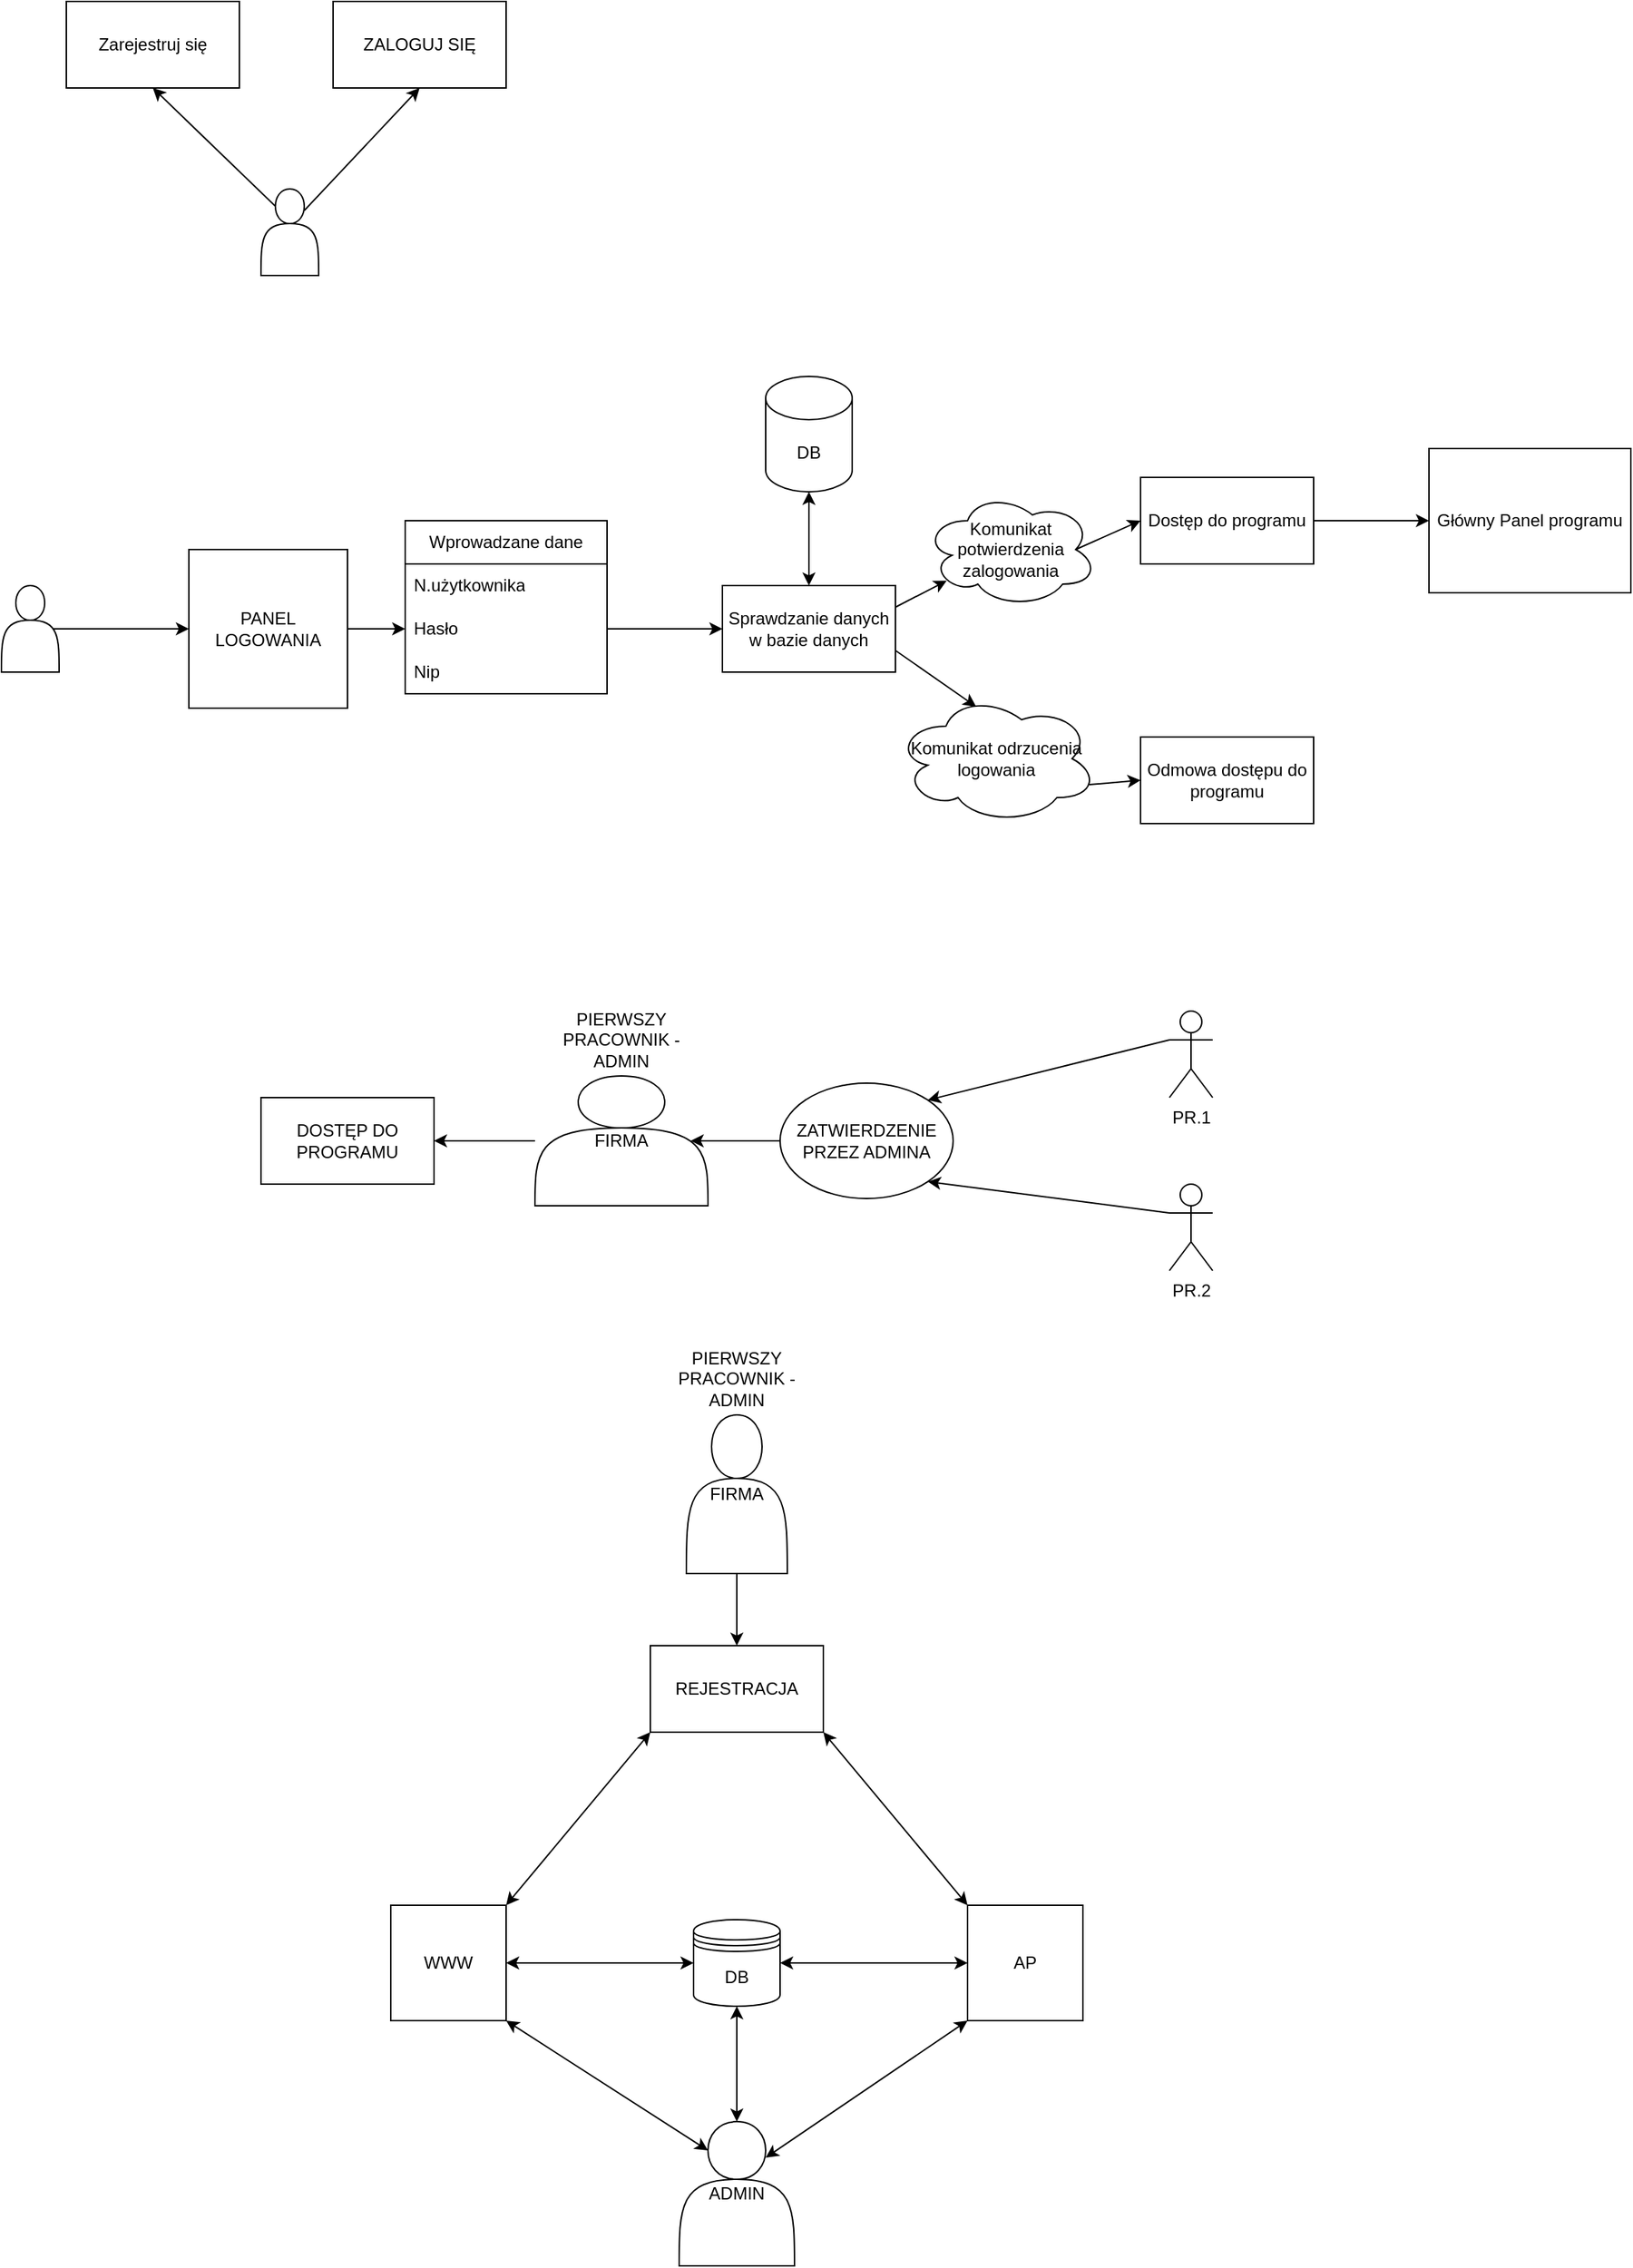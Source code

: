 <mxfile>
    <diagram id="GMtmyVPvUHRTvgVEqJEl" name="Page-1">
        <mxGraphModel dx="2173" dy="2973" grid="1" gridSize="10" guides="1" tooltips="1" connect="1" arrows="1" fold="1" page="1" pageScale="1" pageWidth="827" pageHeight="1169" math="0" shadow="0">
            <root>
                <mxCell id="0"/>
                <mxCell id="1" parent="0"/>
                <mxCell id="43" value="DB" style="shape=datastore;whiteSpace=wrap;html=1;" parent="1" vertex="1">
                    <mxGeometry x="370" y="130" width="60" height="60" as="geometry"/>
                </mxCell>
                <mxCell id="44" value="AP" style="whiteSpace=wrap;html=1;aspect=fixed;" parent="1" vertex="1">
                    <mxGeometry x="560" y="120" width="80" height="80" as="geometry"/>
                </mxCell>
                <mxCell id="45" value="WWW" style="whiteSpace=wrap;html=1;aspect=fixed;" parent="1" vertex="1">
                    <mxGeometry x="160" y="120" width="80" height="80" as="geometry"/>
                </mxCell>
                <mxCell id="46" value="" style="endArrow=classic;startArrow=classic;html=1;exitX=1;exitY=0.5;exitDx=0;exitDy=0;entryX=0;entryY=0.5;entryDx=0;entryDy=0;" parent="1" source="45" target="43" edge="1">
                    <mxGeometry width="50" height="50" relative="1" as="geometry">
                        <mxPoint x="420" y="190" as="sourcePoint"/>
                        <mxPoint x="470" y="140" as="targetPoint"/>
                    </mxGeometry>
                </mxCell>
                <mxCell id="47" value="" style="endArrow=classic;startArrow=classic;html=1;exitX=0;exitY=0.5;exitDx=0;exitDy=0;entryX=1;entryY=0.5;entryDx=0;entryDy=0;" parent="1" source="44" target="43" edge="1">
                    <mxGeometry width="50" height="50" relative="1" as="geometry">
                        <mxPoint x="420" y="190" as="sourcePoint"/>
                        <mxPoint x="470" y="140" as="targetPoint"/>
                    </mxGeometry>
                </mxCell>
                <mxCell id="48" value="ADMIN" style="shape=actor;whiteSpace=wrap;html=1;" parent="1" vertex="1">
                    <mxGeometry x="360" y="270" width="80" height="100" as="geometry"/>
                </mxCell>
                <mxCell id="49" value="" style="endArrow=classic;startArrow=classic;html=1;exitX=1;exitY=1;exitDx=0;exitDy=0;entryX=0.25;entryY=0.2;entryDx=0;entryDy=0;entryPerimeter=0;" parent="1" source="45" target="48" edge="1">
                    <mxGeometry width="50" height="50" relative="1" as="geometry">
                        <mxPoint x="420" y="190" as="sourcePoint"/>
                        <mxPoint x="470" y="140" as="targetPoint"/>
                    </mxGeometry>
                </mxCell>
                <mxCell id="50" value="" style="endArrow=classic;startArrow=classic;html=1;exitX=0.5;exitY=1;exitDx=0;exitDy=0;entryX=0.5;entryY=0;entryDx=0;entryDy=0;" parent="1" source="43" target="48" edge="1">
                    <mxGeometry width="50" height="50" relative="1" as="geometry">
                        <mxPoint x="420" y="190" as="sourcePoint"/>
                        <mxPoint x="470" y="140" as="targetPoint"/>
                    </mxGeometry>
                </mxCell>
                <mxCell id="51" value="" style="endArrow=classic;startArrow=classic;html=1;exitX=0.75;exitY=0.25;exitDx=0;exitDy=0;exitPerimeter=0;entryX=0;entryY=1;entryDx=0;entryDy=0;" parent="1" source="48" target="44" edge="1">
                    <mxGeometry width="50" height="50" relative="1" as="geometry">
                        <mxPoint x="420" y="190" as="sourcePoint"/>
                        <mxPoint x="470" y="140" as="targetPoint"/>
                    </mxGeometry>
                </mxCell>
                <mxCell id="52" value="FIRMA" style="shape=actor;whiteSpace=wrap;html=1;" parent="1" vertex="1">
                    <mxGeometry x="365" y="-220" width="70" height="110" as="geometry"/>
                </mxCell>
                <mxCell id="55" value="REJESTRACJA" style="rounded=0;whiteSpace=wrap;html=1;" parent="1" vertex="1">
                    <mxGeometry x="340" y="-60" width="120" height="60" as="geometry"/>
                </mxCell>
                <mxCell id="56" value="" style="endArrow=classic;html=1;exitX=0.5;exitY=1;exitDx=0;exitDy=0;entryX=0.5;entryY=0;entryDx=0;entryDy=0;" parent="1" source="52" target="55" edge="1">
                    <mxGeometry width="50" height="50" relative="1" as="geometry">
                        <mxPoint x="420" y="90" as="sourcePoint"/>
                        <mxPoint x="470" y="40" as="targetPoint"/>
                    </mxGeometry>
                </mxCell>
                <mxCell id="57" value="" style="endArrow=classic;startArrow=classic;html=1;exitX=1;exitY=1;exitDx=0;exitDy=0;entryX=0;entryY=0;entryDx=0;entryDy=0;" parent="1" source="55" target="44" edge="1">
                    <mxGeometry width="50" height="50" relative="1" as="geometry">
                        <mxPoint x="420" y="90" as="sourcePoint"/>
                        <mxPoint x="470" y="40" as="targetPoint"/>
                    </mxGeometry>
                </mxCell>
                <mxCell id="58" value="" style="endArrow=classic;startArrow=classic;html=1;exitX=0;exitY=1;exitDx=0;exitDy=0;entryX=1;entryY=0;entryDx=0;entryDy=0;" parent="1" source="55" target="45" edge="1">
                    <mxGeometry width="50" height="50" relative="1" as="geometry">
                        <mxPoint x="420" y="90" as="sourcePoint"/>
                        <mxPoint x="470" y="40" as="targetPoint"/>
                    </mxGeometry>
                </mxCell>
                <mxCell id="59" value="PIERWSZY PRACOWNIK - ADMIN" style="text;html=1;strokeColor=none;fillColor=none;align=center;verticalAlign=middle;whiteSpace=wrap;rounded=0;" parent="1" vertex="1">
                    <mxGeometry x="355" y="-270" width="90" height="50" as="geometry"/>
                </mxCell>
                <mxCell id="68" style="edgeStyle=none;html=1;entryX=1;entryY=0.5;entryDx=0;entryDy=0;" parent="1" source="60" target="65" edge="1">
                    <mxGeometry relative="1" as="geometry"/>
                </mxCell>
                <mxCell id="60" value="FIRMA" style="shape=actor;whiteSpace=wrap;html=1;" parent="1" vertex="1">
                    <mxGeometry x="260" y="-455" width="120" height="90" as="geometry"/>
                </mxCell>
                <mxCell id="61" value="PIERWSZY PRACOWNIK - ADMIN" style="text;html=1;strokeColor=none;fillColor=none;align=center;verticalAlign=middle;whiteSpace=wrap;rounded=0;" parent="1" vertex="1">
                    <mxGeometry x="275" y="-505" width="90" height="50" as="geometry"/>
                </mxCell>
                <mxCell id="69" style="edgeStyle=none;html=1;exitX=0;exitY=0.333;exitDx=0;exitDy=0;exitPerimeter=0;entryX=1;entryY=1;entryDx=0;entryDy=0;" parent="1" source="62" target="66" edge="1">
                    <mxGeometry relative="1" as="geometry"/>
                </mxCell>
                <mxCell id="62" value="PR.2" style="shape=umlActor;verticalLabelPosition=bottom;verticalAlign=top;html=1;outlineConnect=0;" parent="1" vertex="1">
                    <mxGeometry x="700" y="-380" width="30" height="60" as="geometry"/>
                </mxCell>
                <mxCell id="70" style="edgeStyle=none;html=1;exitX=0;exitY=0.333;exitDx=0;exitDy=0;exitPerimeter=0;entryX=1;entryY=0;entryDx=0;entryDy=0;" parent="1" source="63" target="66" edge="1">
                    <mxGeometry relative="1" as="geometry"/>
                </mxCell>
                <mxCell id="63" value="PR.1" style="shape=umlActor;verticalLabelPosition=bottom;verticalAlign=top;html=1;outlineConnect=0;" parent="1" vertex="1">
                    <mxGeometry x="700" y="-500" width="30" height="60" as="geometry"/>
                </mxCell>
                <mxCell id="65" value="DOSTĘP DO PROGRAMU" style="rounded=0;whiteSpace=wrap;html=1;" parent="1" vertex="1">
                    <mxGeometry x="70" y="-440" width="120" height="60" as="geometry"/>
                </mxCell>
                <mxCell id="71" style="edgeStyle=none;html=1;exitX=0;exitY=0.5;exitDx=0;exitDy=0;entryX=0.9;entryY=0.5;entryDx=0;entryDy=0;entryPerimeter=0;" parent="1" source="66" target="60" edge="1">
                    <mxGeometry relative="1" as="geometry"/>
                </mxCell>
                <mxCell id="66" value="ZATWIERDZENIE PRZEZ ADMINA" style="ellipse;whiteSpace=wrap;html=1;" parent="1" vertex="1">
                    <mxGeometry x="430" y="-450" width="120" height="80" as="geometry"/>
                </mxCell>
                <mxCell id="72" value="PANEL LOGOWANIA" style="whiteSpace=wrap;html=1;aspect=fixed;" vertex="1" parent="1">
                    <mxGeometry x="20" y="-820" width="110" height="110" as="geometry"/>
                </mxCell>
                <mxCell id="73" value="Wprowadzane dane" style="swimlane;fontStyle=0;childLayout=stackLayout;horizontal=1;startSize=30;horizontalStack=0;resizeParent=1;resizeParentMax=0;resizeLast=0;collapsible=1;marginBottom=0;whiteSpace=wrap;html=1;" vertex="1" parent="1">
                    <mxGeometry x="170" y="-840" width="140" height="120" as="geometry"/>
                </mxCell>
                <mxCell id="74" value="N.użytkownika" style="text;strokeColor=none;fillColor=none;align=left;verticalAlign=middle;spacingLeft=4;spacingRight=4;overflow=hidden;points=[[0,0.5],[1,0.5]];portConstraint=eastwest;rotatable=0;whiteSpace=wrap;html=1;" vertex="1" parent="73">
                    <mxGeometry y="30" width="140" height="30" as="geometry"/>
                </mxCell>
                <mxCell id="75" value="Hasło" style="text;strokeColor=none;fillColor=none;align=left;verticalAlign=middle;spacingLeft=4;spacingRight=4;overflow=hidden;points=[[0,0.5],[1,0.5]];portConstraint=eastwest;rotatable=0;whiteSpace=wrap;html=1;" vertex="1" parent="73">
                    <mxGeometry y="60" width="140" height="30" as="geometry"/>
                </mxCell>
                <mxCell id="76" value="Nip" style="text;strokeColor=none;fillColor=none;align=left;verticalAlign=middle;spacingLeft=4;spacingRight=4;overflow=hidden;points=[[0,0.5],[1,0.5]];portConstraint=eastwest;rotatable=0;whiteSpace=wrap;html=1;" vertex="1" parent="73">
                    <mxGeometry y="90" width="140" height="30" as="geometry"/>
                </mxCell>
                <mxCell id="77" value="" style="endArrow=classic;html=1;exitX=1;exitY=0.5;exitDx=0;exitDy=0;entryX=0;entryY=0.5;entryDx=0;entryDy=0;" edge="1" parent="1" source="72" target="75">
                    <mxGeometry width="50" height="50" relative="1" as="geometry">
                        <mxPoint x="390" y="-810" as="sourcePoint"/>
                        <mxPoint x="440" y="-860" as="targetPoint"/>
                    </mxGeometry>
                </mxCell>
                <mxCell id="78" value="DB" style="shape=cylinder3;whiteSpace=wrap;html=1;boundedLbl=1;backgroundOutline=1;size=15;" vertex="1" parent="1">
                    <mxGeometry x="420" y="-940" width="60" height="80" as="geometry"/>
                </mxCell>
                <mxCell id="79" value="Sprawdzanie danych w bazie danych" style="rounded=0;whiteSpace=wrap;html=1;" vertex="1" parent="1">
                    <mxGeometry x="390" y="-795" width="120" height="60" as="geometry"/>
                </mxCell>
                <mxCell id="80" value="" style="endArrow=classic;startArrow=classic;html=1;exitX=0.5;exitY=0;exitDx=0;exitDy=0;entryX=0.5;entryY=1;entryDx=0;entryDy=0;entryPerimeter=0;" edge="1" parent="1" source="79" target="78">
                    <mxGeometry width="50" height="50" relative="1" as="geometry">
                        <mxPoint x="390" y="-820" as="sourcePoint"/>
                        <mxPoint x="440" y="-870" as="targetPoint"/>
                    </mxGeometry>
                </mxCell>
                <mxCell id="81" value="" style="endArrow=classic;html=1;exitX=1;exitY=0.5;exitDx=0;exitDy=0;entryX=0;entryY=0.5;entryDx=0;entryDy=0;" edge="1" parent="1" source="75" target="79">
                    <mxGeometry width="50" height="50" relative="1" as="geometry">
                        <mxPoint x="390" y="-820" as="sourcePoint"/>
                        <mxPoint x="440" y="-870" as="targetPoint"/>
                    </mxGeometry>
                </mxCell>
                <mxCell id="82" value="Dostęp do programu" style="rounded=0;whiteSpace=wrap;html=1;" vertex="1" parent="1">
                    <mxGeometry x="680" y="-870" width="120" height="60" as="geometry"/>
                </mxCell>
                <mxCell id="83" value="Odmowa dostępu do programu" style="rounded=0;whiteSpace=wrap;html=1;" vertex="1" parent="1">
                    <mxGeometry x="680" y="-690" width="120" height="60" as="geometry"/>
                </mxCell>
                <mxCell id="84" value="Główny Panel programu" style="rounded=0;whiteSpace=wrap;html=1;" vertex="1" parent="1">
                    <mxGeometry x="880" y="-890" width="140" height="100" as="geometry"/>
                </mxCell>
                <mxCell id="85" value="" style="endArrow=classic;html=1;exitX=0.875;exitY=0.5;exitDx=0;exitDy=0;entryX=0;entryY=0.5;entryDx=0;entryDy=0;startArrow=none;exitPerimeter=0;" edge="1" parent="1" source="89" target="82">
                    <mxGeometry width="50" height="50" relative="1" as="geometry">
                        <mxPoint x="390" y="-820" as="sourcePoint"/>
                        <mxPoint x="440" y="-870" as="targetPoint"/>
                    </mxGeometry>
                </mxCell>
                <mxCell id="86" value="" style="endArrow=classic;html=1;exitX=1;exitY=0.5;exitDx=0;exitDy=0;entryX=0;entryY=0.5;entryDx=0;entryDy=0;" edge="1" parent="1" source="82" target="84">
                    <mxGeometry width="50" height="50" relative="1" as="geometry">
                        <mxPoint x="390" y="-820" as="sourcePoint"/>
                        <mxPoint x="440" y="-870" as="targetPoint"/>
                    </mxGeometry>
                </mxCell>
                <mxCell id="87" value="" style="shape=actor;whiteSpace=wrap;html=1;" vertex="1" parent="1">
                    <mxGeometry x="-110" y="-795" width="40" height="60" as="geometry"/>
                </mxCell>
                <mxCell id="88" value="" style="endArrow=classic;html=1;exitX=0.9;exitY=0.5;exitDx=0;exitDy=0;exitPerimeter=0;entryX=0;entryY=0.5;entryDx=0;entryDy=0;" edge="1" parent="1" source="87" target="72">
                    <mxGeometry width="50" height="50" relative="1" as="geometry">
                        <mxPoint x="390" y="-720" as="sourcePoint"/>
                        <mxPoint x="440" y="-770" as="targetPoint"/>
                    </mxGeometry>
                </mxCell>
                <mxCell id="89" value="Komunikat potwierdzenia zalogowania" style="ellipse;shape=cloud;whiteSpace=wrap;html=1;" vertex="1" parent="1">
                    <mxGeometry x="530" y="-860" width="120" height="80" as="geometry"/>
                </mxCell>
                <mxCell id="91" value="" style="endArrow=classic;html=1;exitX=1;exitY=0.25;exitDx=0;exitDy=0;entryX=0.13;entryY=0.77;entryDx=0;entryDy=0;entryPerimeter=0;" edge="1" parent="1" source="79" target="89">
                    <mxGeometry width="50" height="50" relative="1" as="geometry">
                        <mxPoint x="390" y="-730" as="sourcePoint"/>
                        <mxPoint x="440" y="-780" as="targetPoint"/>
                    </mxGeometry>
                </mxCell>
                <mxCell id="92" value="Komunikat odrzucenia logowania" style="ellipse;shape=cloud;whiteSpace=wrap;html=1;" vertex="1" parent="1">
                    <mxGeometry x="510" y="-720" width="140" height="90" as="geometry"/>
                </mxCell>
                <mxCell id="93" value="" style="endArrow=classic;html=1;exitX=1;exitY=0.75;exitDx=0;exitDy=0;entryX=0.4;entryY=0.1;entryDx=0;entryDy=0;entryPerimeter=0;" edge="1" parent="1" source="79" target="92">
                    <mxGeometry width="50" height="50" relative="1" as="geometry">
                        <mxPoint x="550" y="-750" as="sourcePoint"/>
                        <mxPoint x="600" y="-800" as="targetPoint"/>
                    </mxGeometry>
                </mxCell>
                <mxCell id="94" value="" style="endArrow=classic;html=1;exitX=0.96;exitY=0.7;exitDx=0;exitDy=0;exitPerimeter=0;entryX=0;entryY=0.5;entryDx=0;entryDy=0;" edge="1" parent="1" source="92" target="83">
                    <mxGeometry width="50" height="50" relative="1" as="geometry">
                        <mxPoint x="550" y="-750" as="sourcePoint"/>
                        <mxPoint x="600" y="-800" as="targetPoint"/>
                    </mxGeometry>
                </mxCell>
                <mxCell id="97" value="" style="shape=actor;whiteSpace=wrap;html=1;" vertex="1" parent="1">
                    <mxGeometry x="70" y="-1070" width="40" height="60" as="geometry"/>
                </mxCell>
                <mxCell id="98" value="Zarejestruj się" style="rounded=0;whiteSpace=wrap;html=1;" vertex="1" parent="1">
                    <mxGeometry x="-65" y="-1200" width="120" height="60" as="geometry"/>
                </mxCell>
                <mxCell id="99" value="ZALOGUJ SIĘ" style="rounded=0;whiteSpace=wrap;html=1;" vertex="1" parent="1">
                    <mxGeometry x="120" y="-1200" width="120" height="60" as="geometry"/>
                </mxCell>
                <mxCell id="100" value="" style="endArrow=classic;html=1;exitX=0.25;exitY=0.2;exitDx=0;exitDy=0;exitPerimeter=0;entryX=0.5;entryY=1;entryDx=0;entryDy=0;" edge="1" parent="1" source="97" target="98">
                    <mxGeometry width="50" height="50" relative="1" as="geometry">
                        <mxPoint x="420" y="-1020" as="sourcePoint"/>
                        <mxPoint x="470" y="-1070" as="targetPoint"/>
                    </mxGeometry>
                </mxCell>
                <mxCell id="101" value="" style="endArrow=classic;html=1;exitX=0.75;exitY=0.25;exitDx=0;exitDy=0;exitPerimeter=0;entryX=0.5;entryY=1;entryDx=0;entryDy=0;" edge="1" parent="1" source="97" target="99">
                    <mxGeometry width="50" height="50" relative="1" as="geometry">
                        <mxPoint x="420" y="-1020" as="sourcePoint"/>
                        <mxPoint x="470" y="-1070" as="targetPoint"/>
                    </mxGeometry>
                </mxCell>
            </root>
        </mxGraphModel>
    </diagram>
</mxfile>